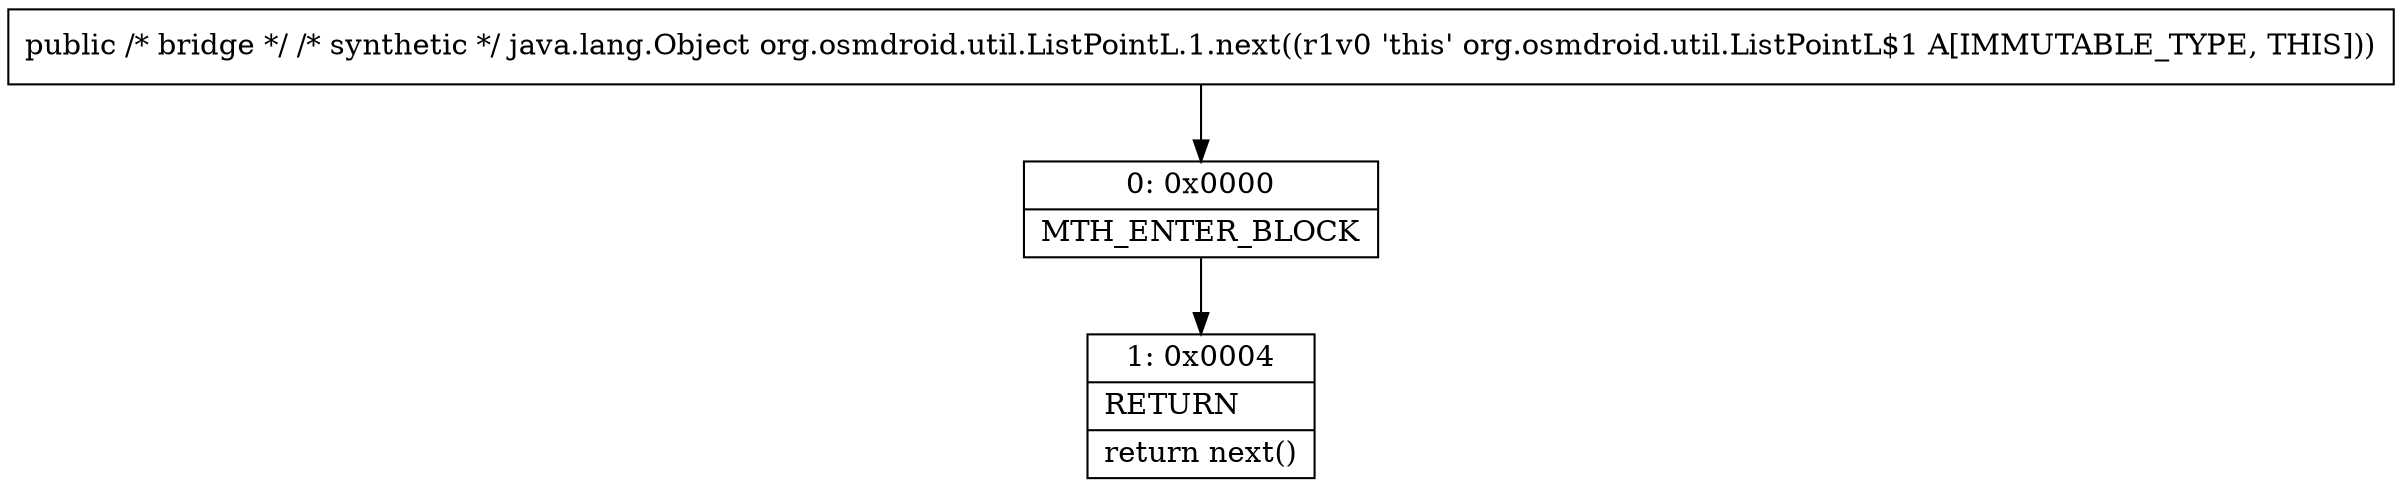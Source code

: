 digraph "CFG fororg.osmdroid.util.ListPointL.1.next()Ljava\/lang\/Object;" {
Node_0 [shape=record,label="{0\:\ 0x0000|MTH_ENTER_BLOCK\l}"];
Node_1 [shape=record,label="{1\:\ 0x0004|RETURN\l|return next()\l}"];
MethodNode[shape=record,label="{public \/* bridge *\/ \/* synthetic *\/ java.lang.Object org.osmdroid.util.ListPointL.1.next((r1v0 'this' org.osmdroid.util.ListPointL$1 A[IMMUTABLE_TYPE, THIS])) }"];
MethodNode -> Node_0;
Node_0 -> Node_1;
}

